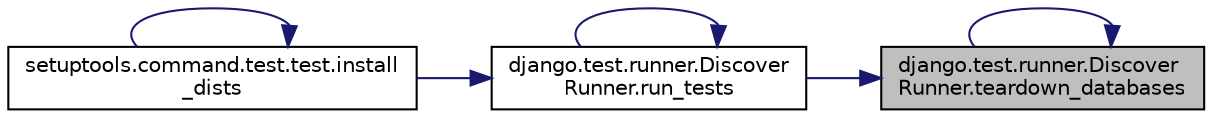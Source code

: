 digraph "django.test.runner.DiscoverRunner.teardown_databases"
{
 // LATEX_PDF_SIZE
  edge [fontname="Helvetica",fontsize="10",labelfontname="Helvetica",labelfontsize="10"];
  node [fontname="Helvetica",fontsize="10",shape=record];
  rankdir="RL";
  Node1 [label="django.test.runner.Discover\lRunner.teardown_databases",height=0.2,width=0.4,color="black", fillcolor="grey75", style="filled", fontcolor="black",tooltip=" "];
  Node1 -> Node2 [dir="back",color="midnightblue",fontsize="10",style="solid",fontname="Helvetica"];
  Node2 [label="django.test.runner.Discover\lRunner.run_tests",height=0.2,width=0.4,color="black", fillcolor="white", style="filled",URL="$d6/d69/classdjango_1_1test_1_1runner_1_1_discover_runner.html#a5dc54baf240917a6c7414b39920f0902",tooltip=" "];
  Node2 -> Node3 [dir="back",color="midnightblue",fontsize="10",style="solid",fontname="Helvetica"];
  Node3 [label="setuptools.command.test.test.install\l_dists",height=0.2,width=0.4,color="black", fillcolor="white", style="filled",URL="$de/d1e/classsetuptools_1_1command_1_1test_1_1test.html#af0362ad01b35d885c41cb12f395c6987",tooltip=" "];
  Node3 -> Node3 [dir="back",color="midnightblue",fontsize="10",style="solid",fontname="Helvetica"];
  Node2 -> Node2 [dir="back",color="midnightblue",fontsize="10",style="solid",fontname="Helvetica"];
  Node1 -> Node1 [dir="back",color="midnightblue",fontsize="10",style="solid",fontname="Helvetica"];
}
